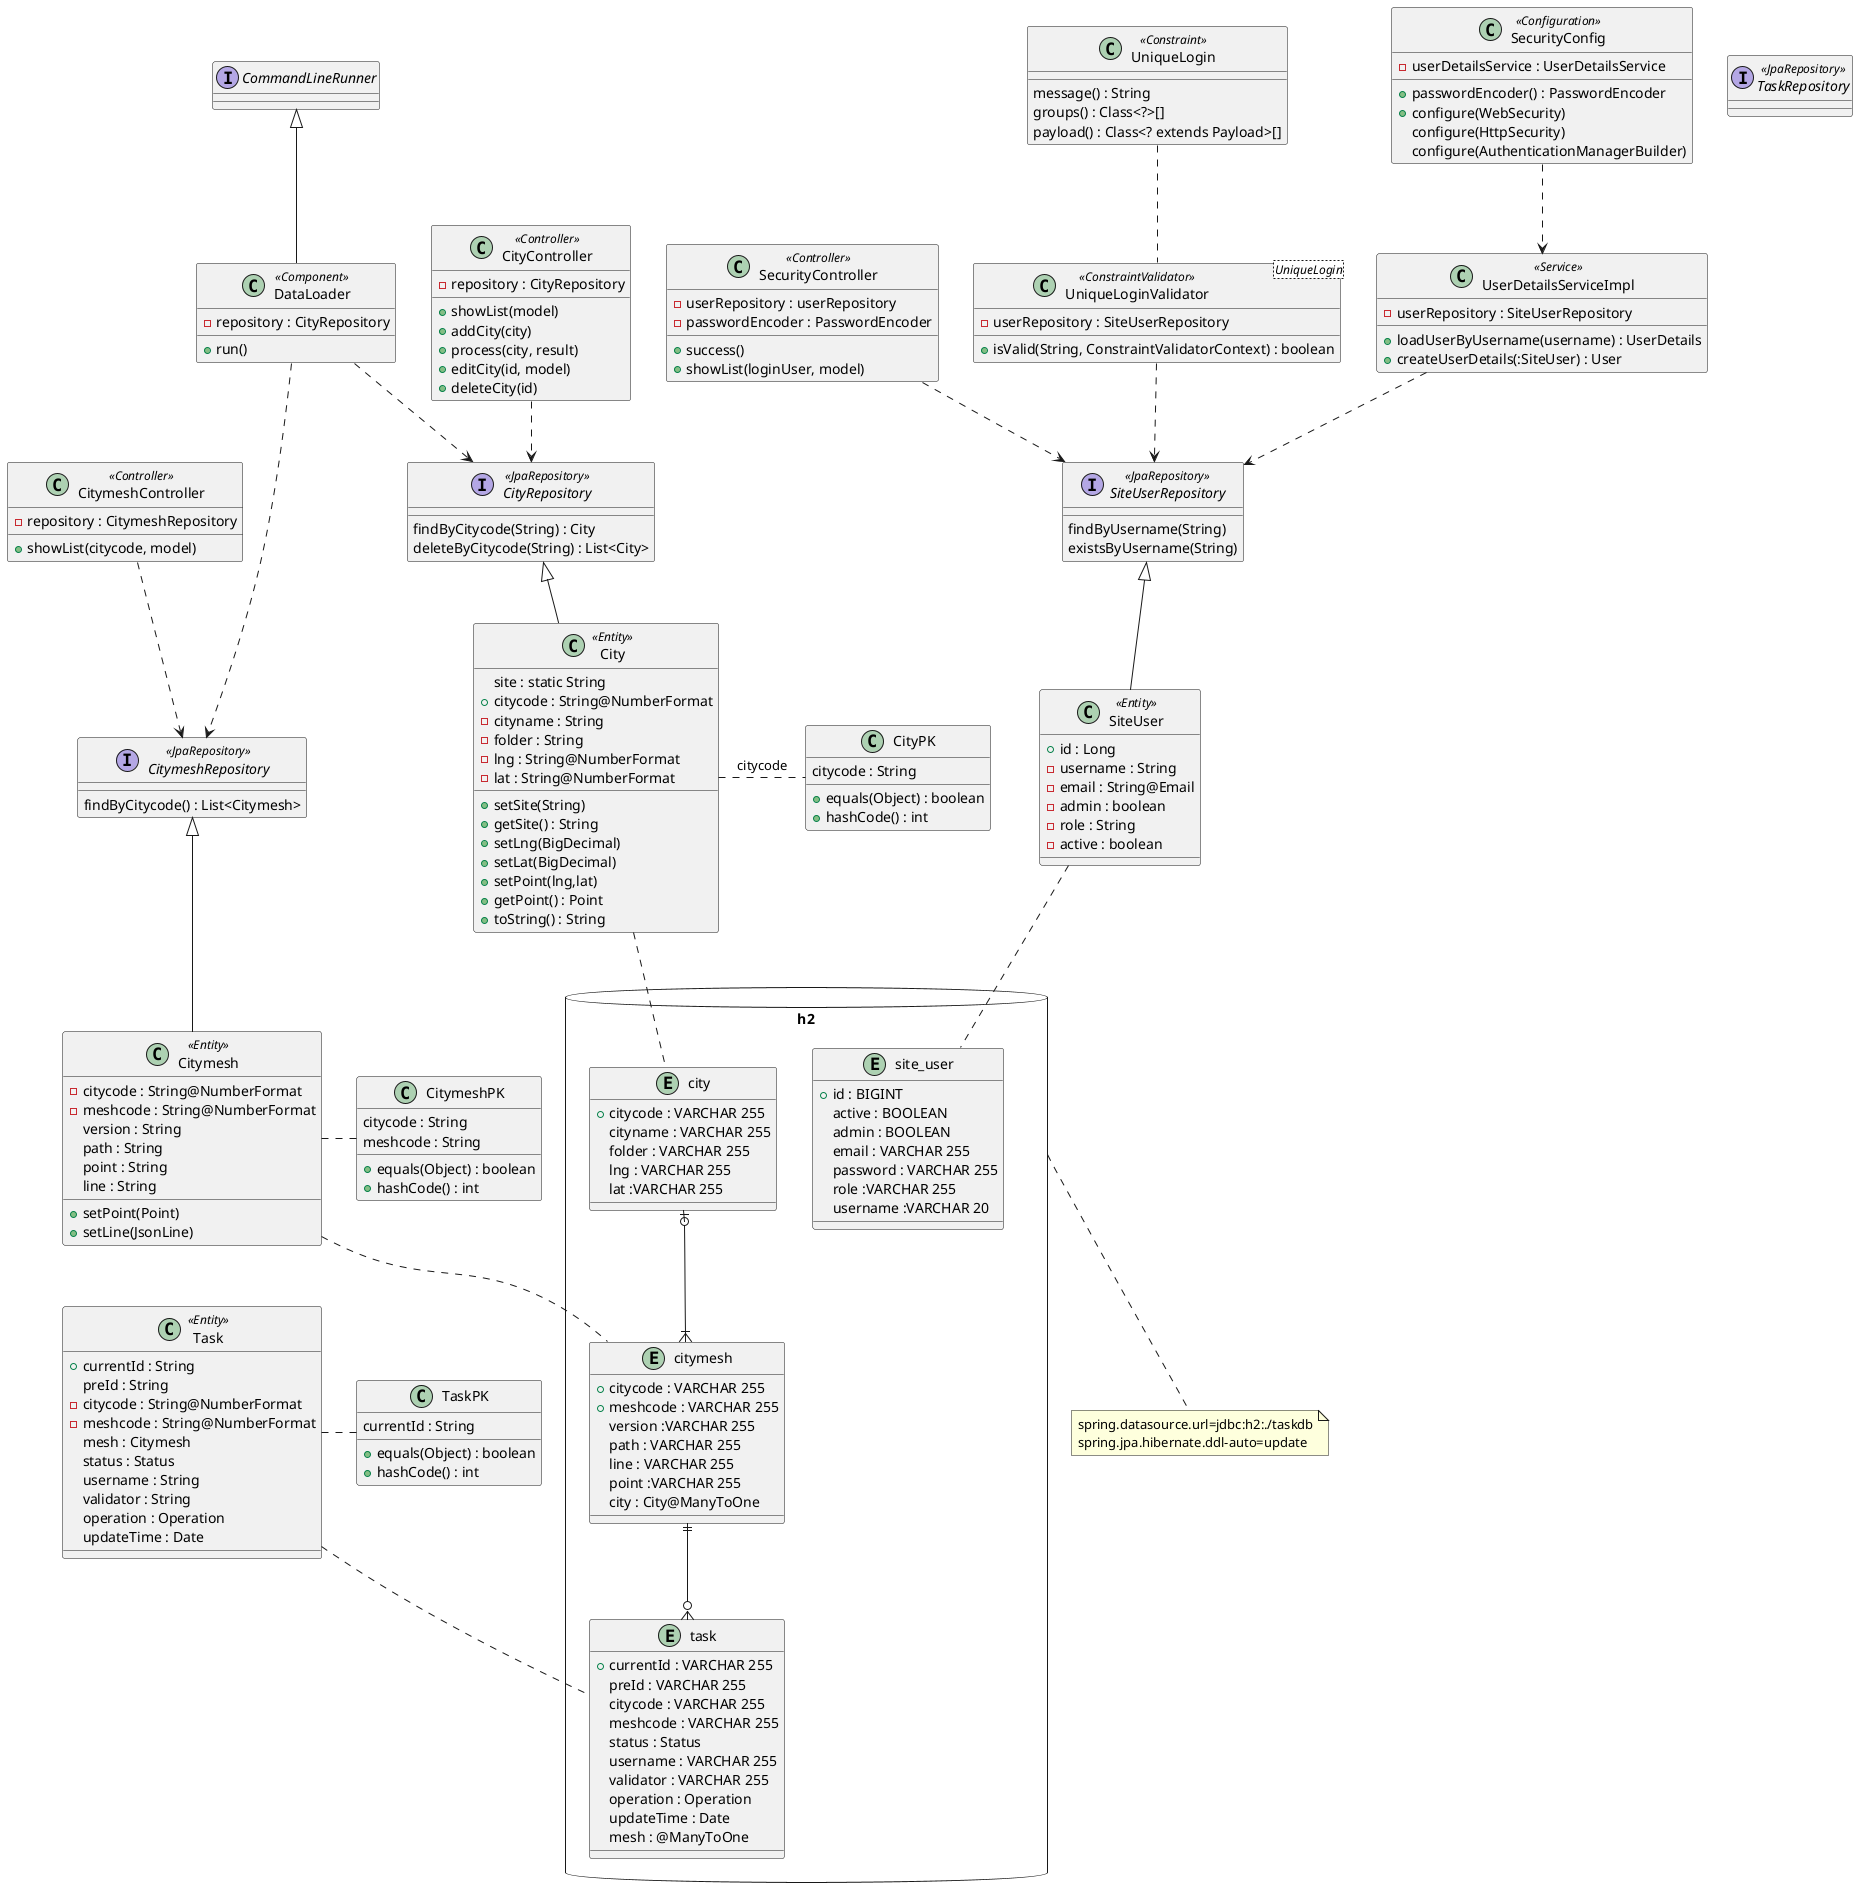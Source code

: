 @startuml

database "h2" as db {
	entity city {
		+ citycode : VARCHAR 255
		cityname : VARCHAR 255
		folder : VARCHAR 255
		lng : VARCHAR 255
		lat :VARCHAR 255
	}

	entity site_user {
		+ id : BIGINT
		active : BOOLEAN
		admin : BOOLEAN
		email : VARCHAR 255
		password : VARCHAR 255
		role :VARCHAR 255
		username :VARCHAR 20
	}

	entity citymesh {
		+ citycode : VARCHAR 255
		+ meshcode : VARCHAR 255
		version :VARCHAR 255
		path : VARCHAR 255
		line : VARCHAR 255
		point :VARCHAR 255
		city : City@ManyToOne
	}

	city |o--|{ citymesh
	
	entity task {
		+currentId : VARCHAR 255
		preId : VARCHAR 255
		citycode : VARCHAR 255
		meshcode : VARCHAR 255
		status : Status
		username : VARCHAR 255
		validator : VARCHAR 255
		operation : Operation
		updateTime : Date
		mesh : @ManyToOne
	}
	citymesh ||--o{ task
}
note bottom of db : spring.datasource.url=jdbc:h2:./taskdb\nspring.jpa.hibernate.ddl-auto=update

class SecurityConfig <<Configuration>> {
	- userDetailsService : UserDetailsService
	+ passwordEncoder() : PasswordEncoder
	+ configure(WebSecurity)
	configure(HttpSecurity)
	configure(AuthenticationManagerBuilder)
}

class UserDetailsServiceImpl <<Service>> {
  - userRepository : SiteUserRepository
  + loadUserByUsername(username) : UserDetails
  + createUserDetails(:SiteUser) : User
}

class SecurityController <<Controller>> {
  - userRepository : userRepository
  - passwordEncoder : PasswordEncoder
  + success()
  + showList(loginUser, model)
}

class SiteUser <<Entity>> {
  + id : Long
  - username : String
  - email : String@Email
  - admin : boolean
  - role : String
  - active : boolean
}
SiteUser .. site_user

class UniqueLoginValidator<UniqueLogin> <<ConstraintValidator>> {
  - userRepository : SiteUserRepository
  + isValid(String, ConstraintValidatorContext) : boolean
}

class UniqueLogin <<Constraint>> {
  message() : String
  groups() : Class<?>[]
  payload() : Class<? extends Payload>[]
}

interface SiteUserRepository <<JpaRepository>> {
	findByUsername(String)
	existsByUsername(String)
}
SecurityConfig ..> UserDetailsServiceImpl
UserDetailsServiceImpl ..> SiteUserRepository
SecurityController ..> SiteUserRepository
UniqueLoginValidator ..> SiteUserRepository
UniqueLogin .. UniqueLoginValidator
SiteUserRepository <|-- SiteUser

class City <<Entity>> {
	site : static String
  + citycode : String@NumberFormat
  - cityname : String
  - folder : String
  - lng : String@NumberFormat
  - lat : String@NumberFormat
  + setSite(String)
  + getSite() : String
  + setLng(BigDecimal)
  + setLat(BigDecimal)
  + setPoint(lng,lat)
  + getPoint() : Point
  + toString() : String
}
City .. city
City . CityPK : citycode

class CityPK {
	citycode : String
	+ equals(Object) : boolean
	+ hashCode() : int
}

interface CityRepository <<JpaRepository>> {
	findByCitycode(String) : City
	deleteByCitycode(String) : List<City>
}
CityRepository <|-- City

class CityController <<Controller>> {
  - repository : CityRepository
  + showList(model)
  + addCity(city)
  + process(city, result)
  + editCity(id, model)
  + deleteCity(id)
}
CityController ..> CityRepository

class CitymeshController <<Controller>> {
  - repository : CitymeshRepository
  + showList(citycode, model)
}
CitymeshController ..> CitymeshRepository

interface CitymeshRepository <<JpaRepository>> {
	findByCitycode() : List<Citymesh>
}
CitymeshRepository <|-- Citymesh

class Citymesh <<Entity>> {
  - citycode : String@NumberFormat
  - meshcode : String@NumberFormat
  version : String
  path : String
  point : String
  line : String
  + setPoint(Point)
  + setLine(JsonLine)
}
Citymesh .. citymesh
Citymesh . CitymeshPK
class CitymeshPK {
	citycode : String
	meshcode : String
	+ equals(Object) : boolean
	+ hashCode() : int
}

class Task <<Entity>> {
  + currentId : String
  preId : String
  - citycode : String@NumberFormat
  - meshcode : String@NumberFormat
  mesh : Citymesh
  status : Status
  username : String
  validator : String
  operation : Operation
  updateTime : Date
}
class TaskPK {
	currentId : String
	+ equals(Object) : boolean
	+ hashCode() : int
}

Task .. task
Task . TaskPK

interface TaskRepository <<JpaRepository>> {
}


interface CommandLineRunner

class DataLoader <<Component>> {
  - repository : CityRepository
  + run()
}
DataLoader ..> CityRepository
DataLoader ..> CitymeshRepository

CommandLineRunner <|-- DataLoader

@enduml
